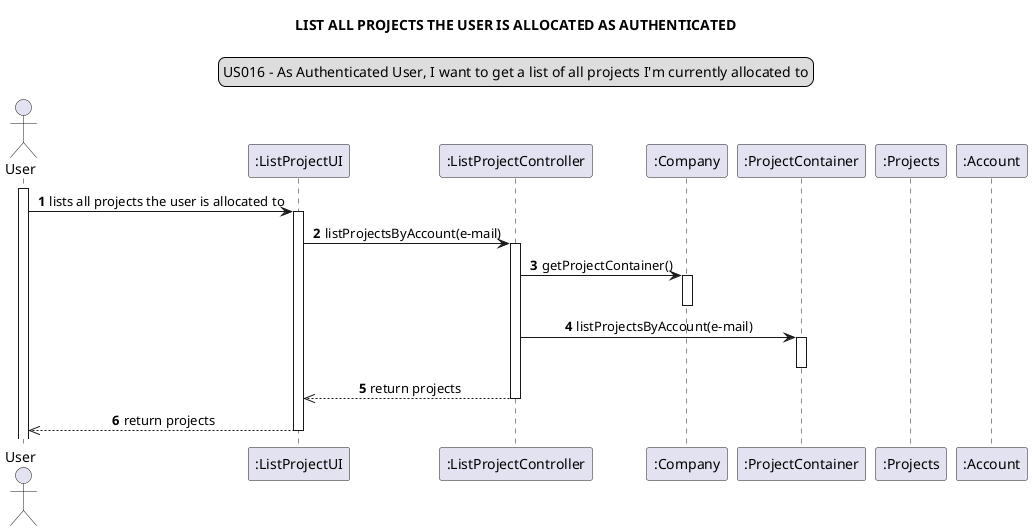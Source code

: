@startuml
skinparam sequenceMessageAlign center
title LIST ALL PROJECTS THE USER IS ALLOCATED AS AUTHENTICATED
legend top
US016 - As Authenticated User, I want to get a list of all projects I'm currently allocated to
end legend
autonumber
actor User
participant ":ListProjectUI" as ui
participant ":ListProjectController" as controller
participant ":Company" as company
participant ":ProjectContainer" as container
participant ":Projects" as project
participant ":Account" as account

activate User
User -> ui: lists all projects the user is allocated to
activate ui
ui -> controller: listProjectsByAccount(e-mail)
activate controller
controller -> company: getProjectContainer()
activate company
deactivate company
controller -> container: listProjectsByAccount(e-mail)

activate container
deactivate container
controller -->> ui: return projects
deactivate controller
ui -->>User: return projects
deactivate ui

@enduml